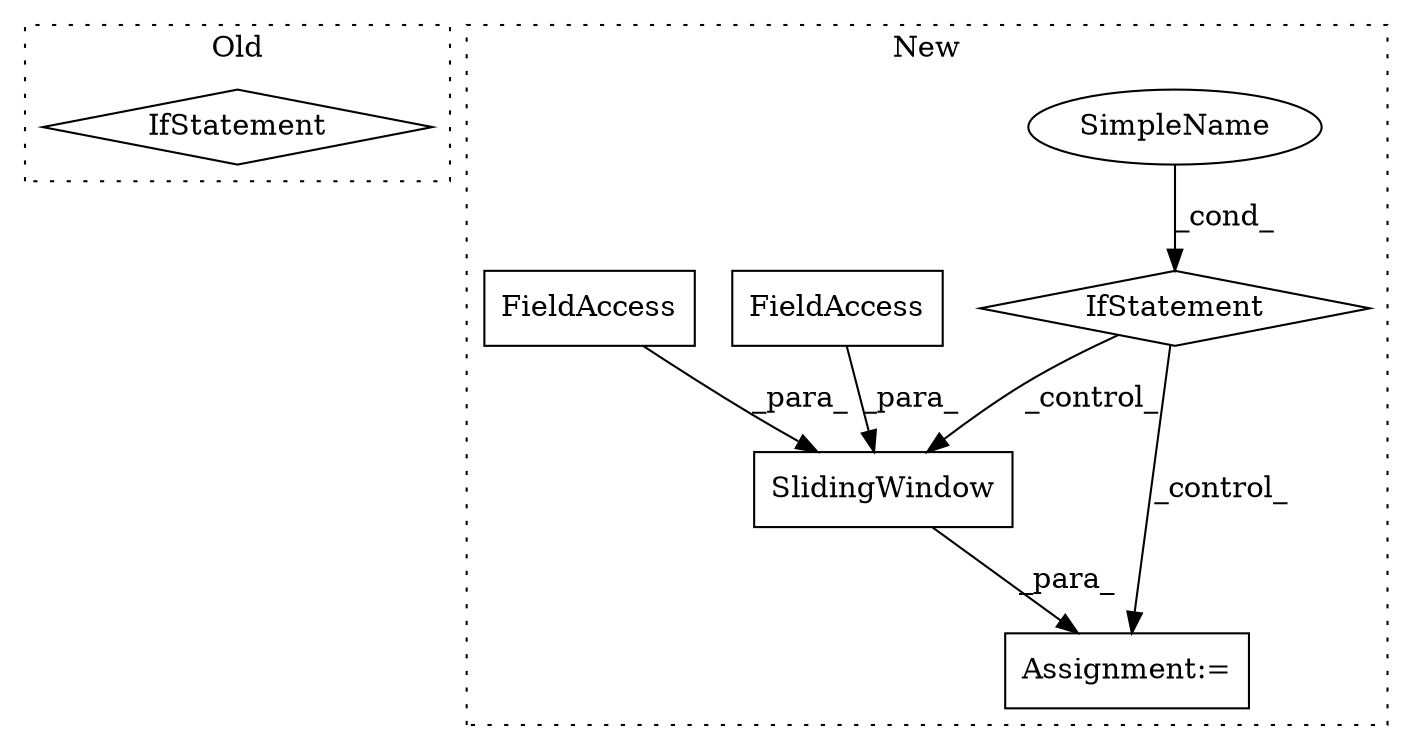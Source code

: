 digraph G {
subgraph cluster0 {
1 [label="IfStatement" a="25" s="1795,1832" l="4,2" shape="diamond"];
label = "Old";
style="dotted";
}
subgraph cluster1 {
2 [label="SlidingWindow" a="32" s="2139,2176" l="14,1" shape="box"];
3 [label="SimpleName" a="42" s="" l="" shape="ellipse"];
4 [label="IfStatement" a="25" s="2072,2112" l="4,2" shape="diamond"];
5 [label="Assignment:=" a="7" s="2138" l="1" shape="box"];
6 [label="FieldAccess" a="22" s="2153" l="13" shape="box"];
7 [label="FieldAccess" a="22" s="2167" l="9" shape="box"];
label = "New";
style="dotted";
}
2 -> 5 [label="_para_"];
3 -> 4 [label="_cond_"];
4 -> 5 [label="_control_"];
4 -> 2 [label="_control_"];
6 -> 2 [label="_para_"];
7 -> 2 [label="_para_"];
}